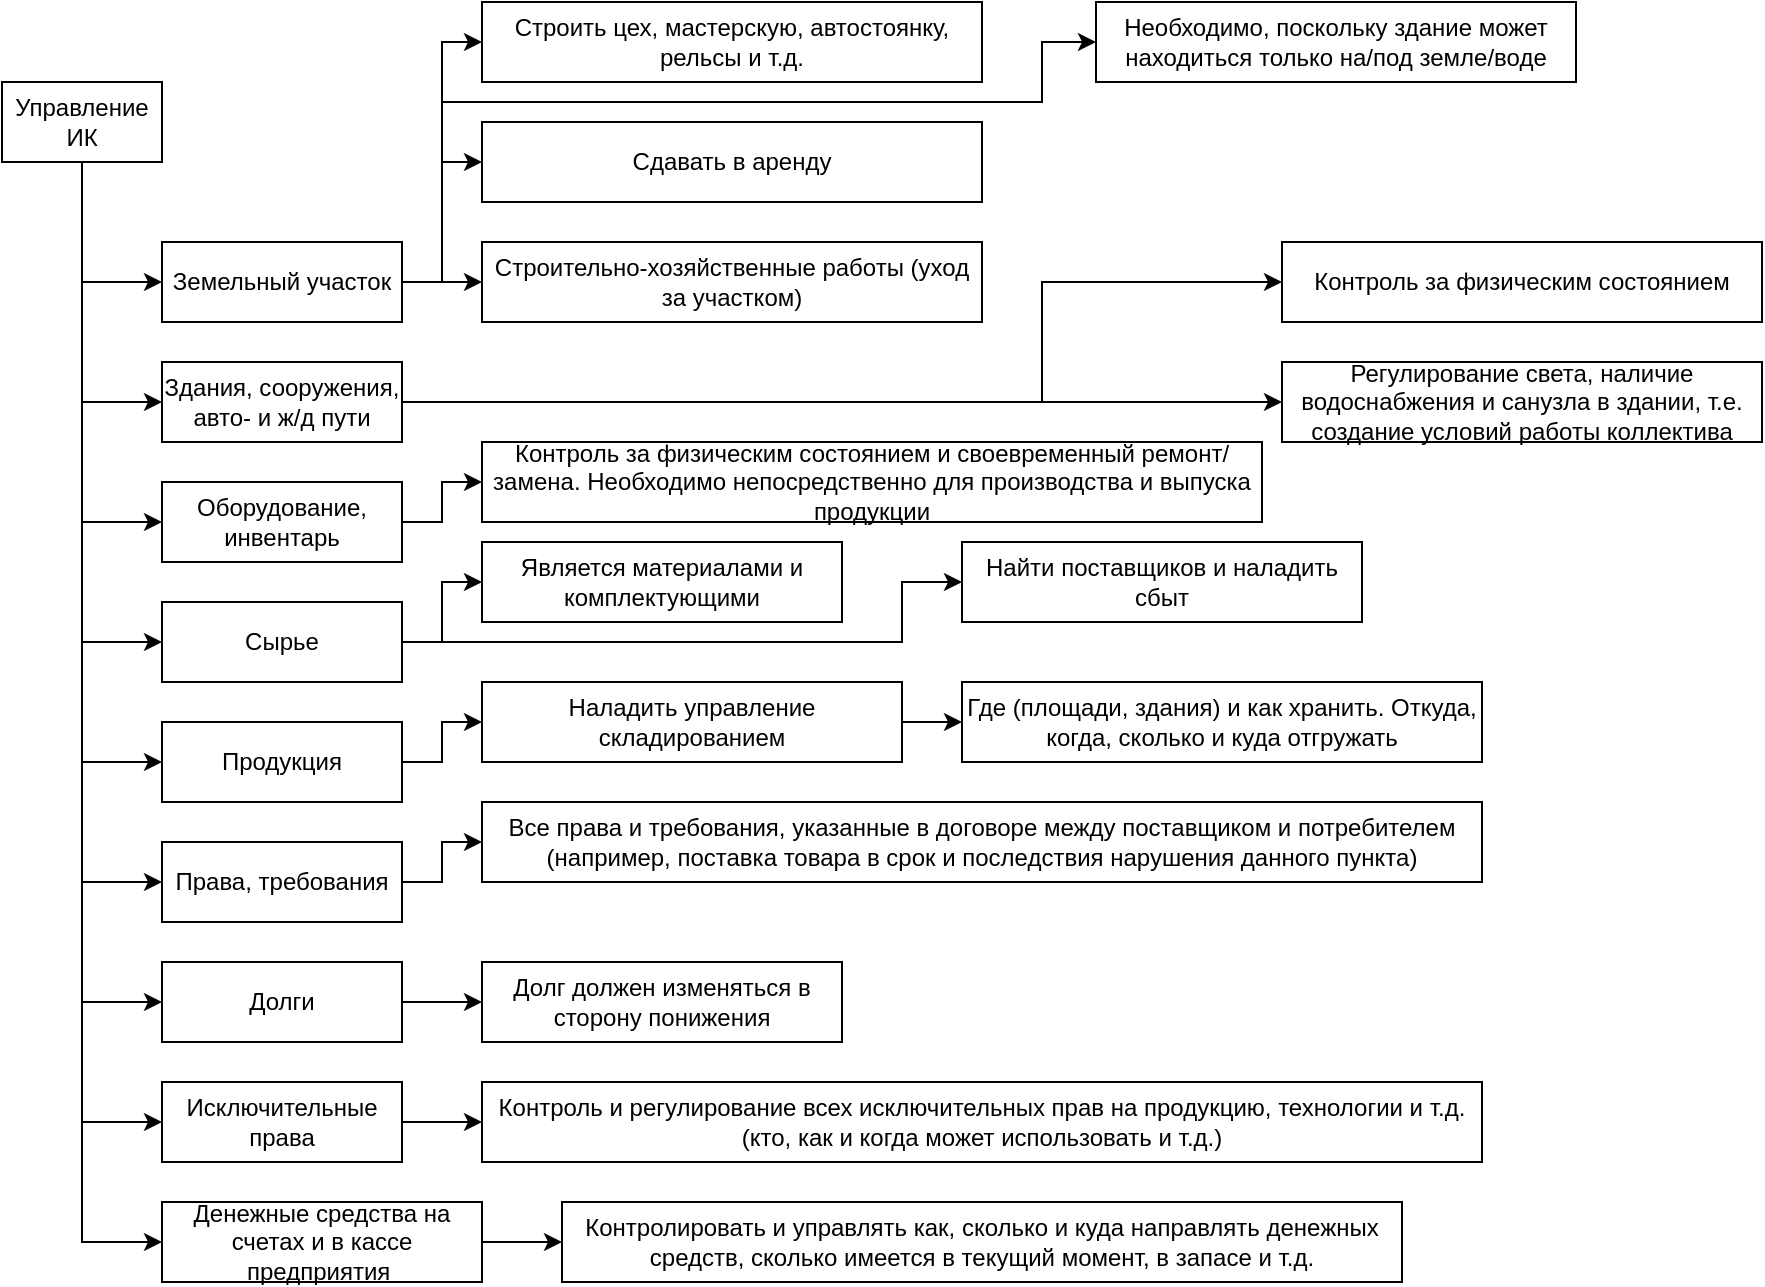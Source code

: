 <mxfile version="14.5.3" type="device"><diagram id="jt4TAJNOsuzh3MBiStnA" name="Page-1"><mxGraphModel dx="1038" dy="552" grid="1" gridSize="10" guides="1" tooltips="1" connect="1" arrows="1" fold="1" page="1" pageScale="1" pageWidth="827" pageHeight="1169" math="0" shadow="0"><root><mxCell id="0"/><mxCell id="1" parent="0"/><mxCell id="JBy4AoI3nyks7cLBqyZJ-3" style="edgeStyle=orthogonalEdgeStyle;rounded=0;orthogonalLoop=1;jettySize=auto;html=1;exitX=0.5;exitY=1;exitDx=0;exitDy=0;entryX=0;entryY=0.5;entryDx=0;entryDy=0;" parent="1" source="zgKa1Bv1BkCc93os5AkK-1" target="JBy4AoI3nyks7cLBqyZJ-1" edge="1"><mxGeometry relative="1" as="geometry"/></mxCell><mxCell id="JBy4AoI3nyks7cLBqyZJ-12" style="edgeStyle=orthogonalEdgeStyle;rounded=0;orthogonalLoop=1;jettySize=auto;html=1;exitX=0.5;exitY=1;exitDx=0;exitDy=0;entryX=0;entryY=0.5;entryDx=0;entryDy=0;" parent="1" source="zgKa1Bv1BkCc93os5AkK-1" target="JBy4AoI3nyks7cLBqyZJ-4" edge="1"><mxGeometry relative="1" as="geometry"/></mxCell><mxCell id="JBy4AoI3nyks7cLBqyZJ-13" style="edgeStyle=orthogonalEdgeStyle;rounded=0;orthogonalLoop=1;jettySize=auto;html=1;exitX=0.5;exitY=1;exitDx=0;exitDy=0;entryX=0;entryY=0.5;entryDx=0;entryDy=0;" parent="1" source="zgKa1Bv1BkCc93os5AkK-1" target="JBy4AoI3nyks7cLBqyZJ-5" edge="1"><mxGeometry relative="1" as="geometry"/></mxCell><mxCell id="JBy4AoI3nyks7cLBqyZJ-14" style="edgeStyle=orthogonalEdgeStyle;rounded=0;orthogonalLoop=1;jettySize=auto;html=1;exitX=0.5;exitY=1;exitDx=0;exitDy=0;entryX=0;entryY=0.5;entryDx=0;entryDy=0;" parent="1" source="zgKa1Bv1BkCc93os5AkK-1" target="JBy4AoI3nyks7cLBqyZJ-6" edge="1"><mxGeometry relative="1" as="geometry"/></mxCell><mxCell id="JBy4AoI3nyks7cLBqyZJ-15" style="edgeStyle=orthogonalEdgeStyle;rounded=0;orthogonalLoop=1;jettySize=auto;html=1;exitX=0.5;exitY=1;exitDx=0;exitDy=0;entryX=0;entryY=0.5;entryDx=0;entryDy=0;" parent="1" source="zgKa1Bv1BkCc93os5AkK-1" target="JBy4AoI3nyks7cLBqyZJ-7" edge="1"><mxGeometry relative="1" as="geometry"/></mxCell><mxCell id="JBy4AoI3nyks7cLBqyZJ-16" style="edgeStyle=orthogonalEdgeStyle;rounded=0;orthogonalLoop=1;jettySize=auto;html=1;exitX=0.5;exitY=1;exitDx=0;exitDy=0;entryX=0;entryY=0.5;entryDx=0;entryDy=0;" parent="1" source="zgKa1Bv1BkCc93os5AkK-1" target="JBy4AoI3nyks7cLBqyZJ-8" edge="1"><mxGeometry relative="1" as="geometry"><Array as="points"><mxPoint x="80" y="440"/></Array></mxGeometry></mxCell><mxCell id="JBy4AoI3nyks7cLBqyZJ-17" style="edgeStyle=orthogonalEdgeStyle;rounded=0;orthogonalLoop=1;jettySize=auto;html=1;exitX=0.5;exitY=1;exitDx=0;exitDy=0;entryX=0;entryY=0.5;entryDx=0;entryDy=0;" parent="1" source="zgKa1Bv1BkCc93os5AkK-1" target="JBy4AoI3nyks7cLBqyZJ-9" edge="1"><mxGeometry relative="1" as="geometry"><Array as="points"><mxPoint x="80" y="500"/></Array></mxGeometry></mxCell><mxCell id="JBy4AoI3nyks7cLBqyZJ-18" style="edgeStyle=orthogonalEdgeStyle;rounded=0;orthogonalLoop=1;jettySize=auto;html=1;exitX=0.5;exitY=1;exitDx=0;exitDy=0;entryX=0;entryY=0.5;entryDx=0;entryDy=0;" parent="1" source="zgKa1Bv1BkCc93os5AkK-1" target="JBy4AoI3nyks7cLBqyZJ-10" edge="1"><mxGeometry relative="1" as="geometry"><Array as="points"><mxPoint x="80" y="560"/></Array></mxGeometry></mxCell><mxCell id="JBy4AoI3nyks7cLBqyZJ-19" style="edgeStyle=orthogonalEdgeStyle;rounded=0;orthogonalLoop=1;jettySize=auto;html=1;exitX=0.5;exitY=1;exitDx=0;exitDy=0;entryX=0;entryY=0.5;entryDx=0;entryDy=0;" parent="1" source="zgKa1Bv1BkCc93os5AkK-1" target="JBy4AoI3nyks7cLBqyZJ-11" edge="1"><mxGeometry relative="1" as="geometry"><Array as="points"><mxPoint x="80" y="620"/></Array></mxGeometry></mxCell><mxCell id="zgKa1Bv1BkCc93os5AkK-1" value="Управление ИК" style="rounded=0;whiteSpace=wrap;html=1;" parent="1" vertex="1"><mxGeometry x="40" y="40" width="80" height="40" as="geometry"/></mxCell><mxCell id="KczBKMdN9_9pYG-jjClN-2" value="" style="edgeStyle=orthogonalEdgeStyle;rounded=0;orthogonalLoop=1;jettySize=auto;html=1;" edge="1" parent="1" source="JBy4AoI3nyks7cLBqyZJ-1" target="KczBKMdN9_9pYG-jjClN-1"><mxGeometry relative="1" as="geometry"><Array as="points"><mxPoint x="260" y="140"/><mxPoint x="260" y="20"/></Array></mxGeometry></mxCell><mxCell id="KczBKMdN9_9pYG-jjClN-5" style="edgeStyle=orthogonalEdgeStyle;rounded=0;orthogonalLoop=1;jettySize=auto;html=1;entryX=0;entryY=0.5;entryDx=0;entryDy=0;" edge="1" parent="1" source="JBy4AoI3nyks7cLBqyZJ-1" target="KczBKMdN9_9pYG-jjClN-4"><mxGeometry relative="1" as="geometry"/></mxCell><mxCell id="KczBKMdN9_9pYG-jjClN-7" style="edgeStyle=orthogonalEdgeStyle;rounded=0;orthogonalLoop=1;jettySize=auto;html=1;entryX=0;entryY=0.5;entryDx=0;entryDy=0;" edge="1" parent="1" source="JBy4AoI3nyks7cLBqyZJ-1" target="KczBKMdN9_9pYG-jjClN-6"><mxGeometry relative="1" as="geometry"/></mxCell><mxCell id="KczBKMdN9_9pYG-jjClN-15" style="edgeStyle=orthogonalEdgeStyle;rounded=0;orthogonalLoop=1;jettySize=auto;html=1;entryX=0;entryY=0.5;entryDx=0;entryDy=0;" edge="1" parent="1" source="JBy4AoI3nyks7cLBqyZJ-1" target="KczBKMdN9_9pYG-jjClN-14"><mxGeometry relative="1" as="geometry"><Array as="points"><mxPoint x="260" y="140"/><mxPoint x="260" y="50"/><mxPoint x="560" y="50"/></Array></mxGeometry></mxCell><mxCell id="JBy4AoI3nyks7cLBqyZJ-1" value="Земельный участок" style="rounded=0;whiteSpace=wrap;html=1;" parent="1" vertex="1"><mxGeometry x="120" y="120" width="120" height="40" as="geometry"/></mxCell><mxCell id="KczBKMdN9_9pYG-jjClN-9" value="" style="edgeStyle=orthogonalEdgeStyle;rounded=0;orthogonalLoop=1;jettySize=auto;html=1;" edge="1" parent="1" source="JBy4AoI3nyks7cLBqyZJ-4" target="KczBKMdN9_9pYG-jjClN-8"><mxGeometry relative="1" as="geometry"><Array as="points"><mxPoint x="560" y="200"/><mxPoint x="560" y="140"/></Array></mxGeometry></mxCell><mxCell id="KczBKMdN9_9pYG-jjClN-11" style="edgeStyle=orthogonalEdgeStyle;rounded=0;orthogonalLoop=1;jettySize=auto;html=1;entryX=0;entryY=0.5;entryDx=0;entryDy=0;" edge="1" parent="1" source="JBy4AoI3nyks7cLBqyZJ-4" target="KczBKMdN9_9pYG-jjClN-10"><mxGeometry relative="1" as="geometry"/></mxCell><mxCell id="JBy4AoI3nyks7cLBqyZJ-4" value="Здания, сооружения, авто- и ж/д пути" style="rounded=0;whiteSpace=wrap;html=1;" parent="1" vertex="1"><mxGeometry x="120" y="180" width="120" height="40" as="geometry"/></mxCell><mxCell id="KczBKMdN9_9pYG-jjClN-13" value="" style="edgeStyle=orthogonalEdgeStyle;rounded=0;orthogonalLoop=1;jettySize=auto;html=1;" edge="1" parent="1" source="JBy4AoI3nyks7cLBqyZJ-5" target="KczBKMdN9_9pYG-jjClN-12"><mxGeometry relative="1" as="geometry"/></mxCell><mxCell id="JBy4AoI3nyks7cLBqyZJ-5" value="Оборудование, инвентарь" style="rounded=0;whiteSpace=wrap;html=1;" parent="1" vertex="1"><mxGeometry x="120" y="240" width="120" height="40" as="geometry"/></mxCell><mxCell id="KczBKMdN9_9pYG-jjClN-17" value="" style="edgeStyle=orthogonalEdgeStyle;rounded=0;orthogonalLoop=1;jettySize=auto;html=1;" edge="1" parent="1" source="JBy4AoI3nyks7cLBqyZJ-6" target="KczBKMdN9_9pYG-jjClN-16"><mxGeometry relative="1" as="geometry"/></mxCell><mxCell id="KczBKMdN9_9pYG-jjClN-19" style="edgeStyle=orthogonalEdgeStyle;rounded=0;orthogonalLoop=1;jettySize=auto;html=1;entryX=0;entryY=0.5;entryDx=0;entryDy=0;" edge="1" parent="1" source="JBy4AoI3nyks7cLBqyZJ-6" target="KczBKMdN9_9pYG-jjClN-18"><mxGeometry relative="1" as="geometry"><Array as="points"><mxPoint x="490" y="320"/><mxPoint x="490" y="290"/></Array></mxGeometry></mxCell><mxCell id="JBy4AoI3nyks7cLBqyZJ-6" value="Сырье" style="rounded=0;whiteSpace=wrap;html=1;" parent="1" vertex="1"><mxGeometry x="120" y="300" width="120" height="40" as="geometry"/></mxCell><mxCell id="KczBKMdN9_9pYG-jjClN-21" value="" style="edgeStyle=orthogonalEdgeStyle;rounded=0;orthogonalLoop=1;jettySize=auto;html=1;" edge="1" parent="1" source="JBy4AoI3nyks7cLBqyZJ-7" target="KczBKMdN9_9pYG-jjClN-20"><mxGeometry relative="1" as="geometry"/></mxCell><mxCell id="JBy4AoI3nyks7cLBqyZJ-7" value="Продукция" style="rounded=0;whiteSpace=wrap;html=1;" parent="1" vertex="1"><mxGeometry x="120" y="360" width="120" height="40" as="geometry"/></mxCell><mxCell id="KczBKMdN9_9pYG-jjClN-25" value="" style="edgeStyle=orthogonalEdgeStyle;rounded=0;orthogonalLoop=1;jettySize=auto;html=1;" edge="1" parent="1" source="JBy4AoI3nyks7cLBqyZJ-8" target="KczBKMdN9_9pYG-jjClN-24"><mxGeometry relative="1" as="geometry"/></mxCell><mxCell id="JBy4AoI3nyks7cLBqyZJ-8" value="Права, требования" style="rounded=0;whiteSpace=wrap;html=1;" parent="1" vertex="1"><mxGeometry x="120" y="420" width="120" height="40" as="geometry"/></mxCell><mxCell id="KczBKMdN9_9pYG-jjClN-27" value="" style="edgeStyle=orthogonalEdgeStyle;rounded=0;orthogonalLoop=1;jettySize=auto;html=1;" edge="1" parent="1" source="JBy4AoI3nyks7cLBqyZJ-9" target="KczBKMdN9_9pYG-jjClN-26"><mxGeometry relative="1" as="geometry"/></mxCell><mxCell id="JBy4AoI3nyks7cLBqyZJ-9" value="Долги" style="rounded=0;whiteSpace=wrap;html=1;" parent="1" vertex="1"><mxGeometry x="120" y="480" width="120" height="40" as="geometry"/></mxCell><mxCell id="KczBKMdN9_9pYG-jjClN-29" value="" style="edgeStyle=orthogonalEdgeStyle;rounded=0;orthogonalLoop=1;jettySize=auto;html=1;" edge="1" parent="1" source="JBy4AoI3nyks7cLBqyZJ-10" target="KczBKMdN9_9pYG-jjClN-28"><mxGeometry relative="1" as="geometry"/></mxCell><mxCell id="JBy4AoI3nyks7cLBqyZJ-10" value="Исключительные права" style="rounded=0;whiteSpace=wrap;html=1;" parent="1" vertex="1"><mxGeometry x="120" y="540" width="120" height="40" as="geometry"/></mxCell><mxCell id="KczBKMdN9_9pYG-jjClN-31" value="" style="edgeStyle=orthogonalEdgeStyle;rounded=0;orthogonalLoop=1;jettySize=auto;html=1;" edge="1" parent="1" source="JBy4AoI3nyks7cLBqyZJ-11" target="KczBKMdN9_9pYG-jjClN-30"><mxGeometry relative="1" as="geometry"/></mxCell><mxCell id="JBy4AoI3nyks7cLBqyZJ-11" value="Денежные средства на счетах и в кассе предприятия&amp;nbsp;" style="rounded=0;whiteSpace=wrap;html=1;" parent="1" vertex="1"><mxGeometry x="120" y="600" width="160" height="40" as="geometry"/></mxCell><mxCell id="KczBKMdN9_9pYG-jjClN-1" value="Строить цех, мастерскую, автостоянку, рельсы и т.д." style="rounded=0;whiteSpace=wrap;html=1;" vertex="1" parent="1"><mxGeometry x="280" width="250" height="40" as="geometry"/></mxCell><mxCell id="KczBKMdN9_9pYG-jjClN-4" value="Сдавать в аренду" style="rounded=0;whiteSpace=wrap;html=1;" vertex="1" parent="1"><mxGeometry x="280" y="60" width="250" height="40" as="geometry"/></mxCell><mxCell id="KczBKMdN9_9pYG-jjClN-6" value="Строительно-хозяйственные работы (уход за участком)" style="rounded=0;whiteSpace=wrap;html=1;" vertex="1" parent="1"><mxGeometry x="280" y="120" width="250" height="40" as="geometry"/></mxCell><mxCell id="KczBKMdN9_9pYG-jjClN-8" value="Контроль за физическим состоянием" style="rounded=0;whiteSpace=wrap;html=1;" vertex="1" parent="1"><mxGeometry x="680" y="120" width="240" height="40" as="geometry"/></mxCell><mxCell id="KczBKMdN9_9pYG-jjClN-10" value="Регулирование света, наличие водоснабжения и санузла в здании, т.е. создание условий работы коллектива" style="rounded=0;whiteSpace=wrap;html=1;" vertex="1" parent="1"><mxGeometry x="680" y="180" width="240" height="40" as="geometry"/></mxCell><mxCell id="KczBKMdN9_9pYG-jjClN-12" value="Контроль за физическим состоянием и своевременный ремонт/замена. Необходимо непосредственно для производства и выпуска продукции" style="rounded=0;whiteSpace=wrap;html=1;" vertex="1" parent="1"><mxGeometry x="280" y="220" width="390" height="40" as="geometry"/></mxCell><mxCell id="KczBKMdN9_9pYG-jjClN-14" value="Необходимо, поскольку здание может находиться только на/под земле/воде" style="rounded=0;whiteSpace=wrap;html=1;" vertex="1" parent="1"><mxGeometry x="587" width="240" height="40" as="geometry"/></mxCell><mxCell id="KczBKMdN9_9pYG-jjClN-16" value="Является материалами и комплектующими" style="rounded=0;whiteSpace=wrap;html=1;" vertex="1" parent="1"><mxGeometry x="280" y="270" width="180" height="40" as="geometry"/></mxCell><mxCell id="KczBKMdN9_9pYG-jjClN-18" value="Найти поставщиков и наладить сбыт" style="rounded=0;whiteSpace=wrap;html=1;" vertex="1" parent="1"><mxGeometry x="520" y="270" width="200" height="40" as="geometry"/></mxCell><mxCell id="KczBKMdN9_9pYG-jjClN-23" value="" style="edgeStyle=orthogonalEdgeStyle;rounded=0;orthogonalLoop=1;jettySize=auto;html=1;" edge="1" parent="1" source="KczBKMdN9_9pYG-jjClN-20" target="KczBKMdN9_9pYG-jjClN-22"><mxGeometry relative="1" as="geometry"/></mxCell><mxCell id="KczBKMdN9_9pYG-jjClN-20" value="Наладить управление складированием" style="rounded=0;whiteSpace=wrap;html=1;" vertex="1" parent="1"><mxGeometry x="280" y="340" width="210" height="40" as="geometry"/></mxCell><mxCell id="KczBKMdN9_9pYG-jjClN-22" value="Где (площади, здания) и как хранить. Откуда, когда, сколько и куда отгружать" style="rounded=0;whiteSpace=wrap;html=1;" vertex="1" parent="1"><mxGeometry x="520" y="340" width="260" height="40" as="geometry"/></mxCell><mxCell id="KczBKMdN9_9pYG-jjClN-24" value="Все права и требования, указанные в договоре между поставщиком и потребителем (например, поставка товара в срок и последствия нарушения данного пункта)" style="rounded=0;whiteSpace=wrap;html=1;" vertex="1" parent="1"><mxGeometry x="280" y="400" width="500" height="40" as="geometry"/></mxCell><mxCell id="KczBKMdN9_9pYG-jjClN-26" value="Долг должен изменяться в сторону понижения" style="rounded=0;whiteSpace=wrap;html=1;" vertex="1" parent="1"><mxGeometry x="280" y="480" width="180" height="40" as="geometry"/></mxCell><mxCell id="KczBKMdN9_9pYG-jjClN-28" value="Контроль и регулирование всех исключительных прав на продукцию, технологии и т.д. (кто, как и когда может использовать и т.д.)" style="rounded=0;whiteSpace=wrap;html=1;" vertex="1" parent="1"><mxGeometry x="280" y="540" width="500" height="40" as="geometry"/></mxCell><mxCell id="KczBKMdN9_9pYG-jjClN-30" value="Контролировать и управлять как, сколько и куда направлять денежных средств, сколько имеется в текущий момент, в запасе и т.д." style="rounded=0;whiteSpace=wrap;html=1;" vertex="1" parent="1"><mxGeometry x="320" y="600" width="420" height="40" as="geometry"/></mxCell></root></mxGraphModel></diagram></mxfile>
